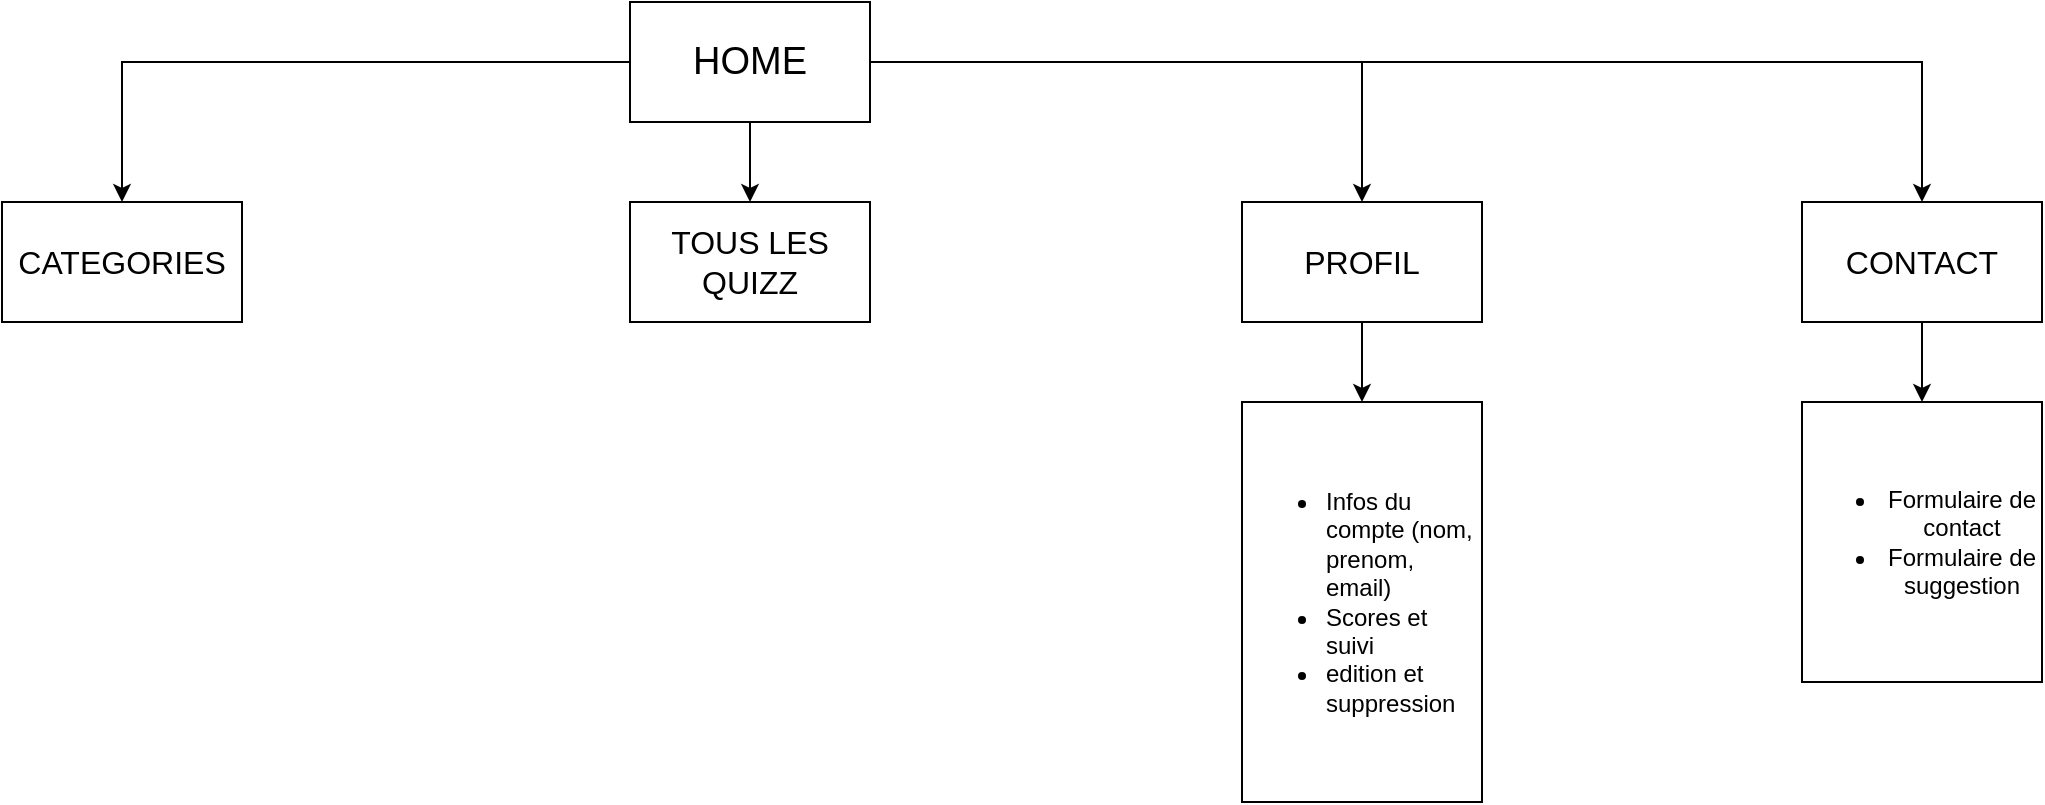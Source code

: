 <mxfile version="23.1.5" type="device">
  <diagram name="Page-1" id="HstQE8c2TfsgiyyzTibM">
    <mxGraphModel dx="1434" dy="746" grid="1" gridSize="10" guides="1" tooltips="1" connect="1" arrows="1" fold="1" page="1" pageScale="1" pageWidth="1169" pageHeight="827" math="0" shadow="0">
      <root>
        <mxCell id="0" />
        <mxCell id="1" parent="0" />
        <mxCell id="MVtB-DUlHBVTfH8rkmnz-14" style="edgeStyle=orthogonalEdgeStyle;rounded=0;orthogonalLoop=1;jettySize=auto;html=1;entryX=0.5;entryY=0;entryDx=0;entryDy=0;" edge="1" parent="1" source="MVtB-DUlHBVTfH8rkmnz-1" target="MVtB-DUlHBVTfH8rkmnz-2">
          <mxGeometry relative="1" as="geometry" />
        </mxCell>
        <mxCell id="MVtB-DUlHBVTfH8rkmnz-15" style="edgeStyle=orthogonalEdgeStyle;rounded=0;orthogonalLoop=1;jettySize=auto;html=1;entryX=0.5;entryY=0;entryDx=0;entryDy=0;" edge="1" parent="1" source="MVtB-DUlHBVTfH8rkmnz-1" target="MVtB-DUlHBVTfH8rkmnz-5">
          <mxGeometry relative="1" as="geometry" />
        </mxCell>
        <mxCell id="MVtB-DUlHBVTfH8rkmnz-16" style="edgeStyle=orthogonalEdgeStyle;rounded=0;orthogonalLoop=1;jettySize=auto;html=1;" edge="1" parent="1" source="MVtB-DUlHBVTfH8rkmnz-1" target="MVtB-DUlHBVTfH8rkmnz-3">
          <mxGeometry relative="1" as="geometry" />
        </mxCell>
        <mxCell id="MVtB-DUlHBVTfH8rkmnz-17" style="edgeStyle=orthogonalEdgeStyle;rounded=0;orthogonalLoop=1;jettySize=auto;html=1;entryX=0.5;entryY=0;entryDx=0;entryDy=0;" edge="1" parent="1" source="MVtB-DUlHBVTfH8rkmnz-1" target="MVtB-DUlHBVTfH8rkmnz-4">
          <mxGeometry relative="1" as="geometry" />
        </mxCell>
        <mxCell id="MVtB-DUlHBVTfH8rkmnz-1" value="&lt;font style=&quot;font-size: 19px;&quot;&gt;HOME&lt;/font&gt;" style="rounded=0;whiteSpace=wrap;html=1;" vertex="1" parent="1">
          <mxGeometry x="354" width="120" height="60" as="geometry" />
        </mxCell>
        <mxCell id="MVtB-DUlHBVTfH8rkmnz-2" value="&lt;font style=&quot;font-size: 16px;&quot;&gt;CATEGORIES&lt;/font&gt;" style="rounded=0;whiteSpace=wrap;html=1;" vertex="1" parent="1">
          <mxGeometry x="40" y="100" width="120" height="60" as="geometry" />
        </mxCell>
        <mxCell id="MVtB-DUlHBVTfH8rkmnz-21" style="edgeStyle=orthogonalEdgeStyle;rounded=0;orthogonalLoop=1;jettySize=auto;html=1;entryX=0.5;entryY=0;entryDx=0;entryDy=0;" edge="1" parent="1" source="MVtB-DUlHBVTfH8rkmnz-3" target="MVtB-DUlHBVTfH8rkmnz-20">
          <mxGeometry relative="1" as="geometry" />
        </mxCell>
        <mxCell id="MVtB-DUlHBVTfH8rkmnz-3" value="&lt;font style=&quot;font-size: 16px;&quot;&gt;PROFIL&lt;/font&gt;" style="rounded=0;whiteSpace=wrap;html=1;" vertex="1" parent="1">
          <mxGeometry x="660" y="100" width="120" height="60" as="geometry" />
        </mxCell>
        <mxCell id="MVtB-DUlHBVTfH8rkmnz-19" style="edgeStyle=orthogonalEdgeStyle;rounded=0;orthogonalLoop=1;jettySize=auto;html=1;entryX=0.5;entryY=0;entryDx=0;entryDy=0;" edge="1" parent="1" source="MVtB-DUlHBVTfH8rkmnz-4" target="MVtB-DUlHBVTfH8rkmnz-18">
          <mxGeometry relative="1" as="geometry" />
        </mxCell>
        <mxCell id="MVtB-DUlHBVTfH8rkmnz-4" value="&lt;font style=&quot;font-size: 16px;&quot;&gt;CONTACT&lt;/font&gt;" style="rounded=0;whiteSpace=wrap;html=1;" vertex="1" parent="1">
          <mxGeometry x="940" y="100" width="120" height="60" as="geometry" />
        </mxCell>
        <mxCell id="MVtB-DUlHBVTfH8rkmnz-5" value="&lt;font style=&quot;font-size: 16px;&quot;&gt;TOUS LES QUIZZ&lt;/font&gt;" style="rounded=0;whiteSpace=wrap;html=1;" vertex="1" parent="1">
          <mxGeometry x="354" y="100" width="120" height="60" as="geometry" />
        </mxCell>
        <mxCell id="MVtB-DUlHBVTfH8rkmnz-18" value="&lt;ul&gt;&lt;li&gt;Formulaire de contact&lt;/li&gt;&lt;li&gt;Formulaire de suggestion&lt;/li&gt;&lt;/ul&gt;" style="rounded=0;whiteSpace=wrap;html=1;" vertex="1" parent="1">
          <mxGeometry x="940" y="200" width="120" height="140" as="geometry" />
        </mxCell>
        <mxCell id="MVtB-DUlHBVTfH8rkmnz-20" value="&lt;ul&gt;&lt;li&gt;Infos du compte (nom, prenom, email)&lt;/li&gt;&lt;li&gt;Scores et suivi&lt;/li&gt;&lt;li&gt;edition et suppression&lt;/li&gt;&lt;/ul&gt;" style="rounded=0;whiteSpace=wrap;html=1;align=left;" vertex="1" parent="1">
          <mxGeometry x="660" y="200" width="120" height="200" as="geometry" />
        </mxCell>
      </root>
    </mxGraphModel>
  </diagram>
</mxfile>
